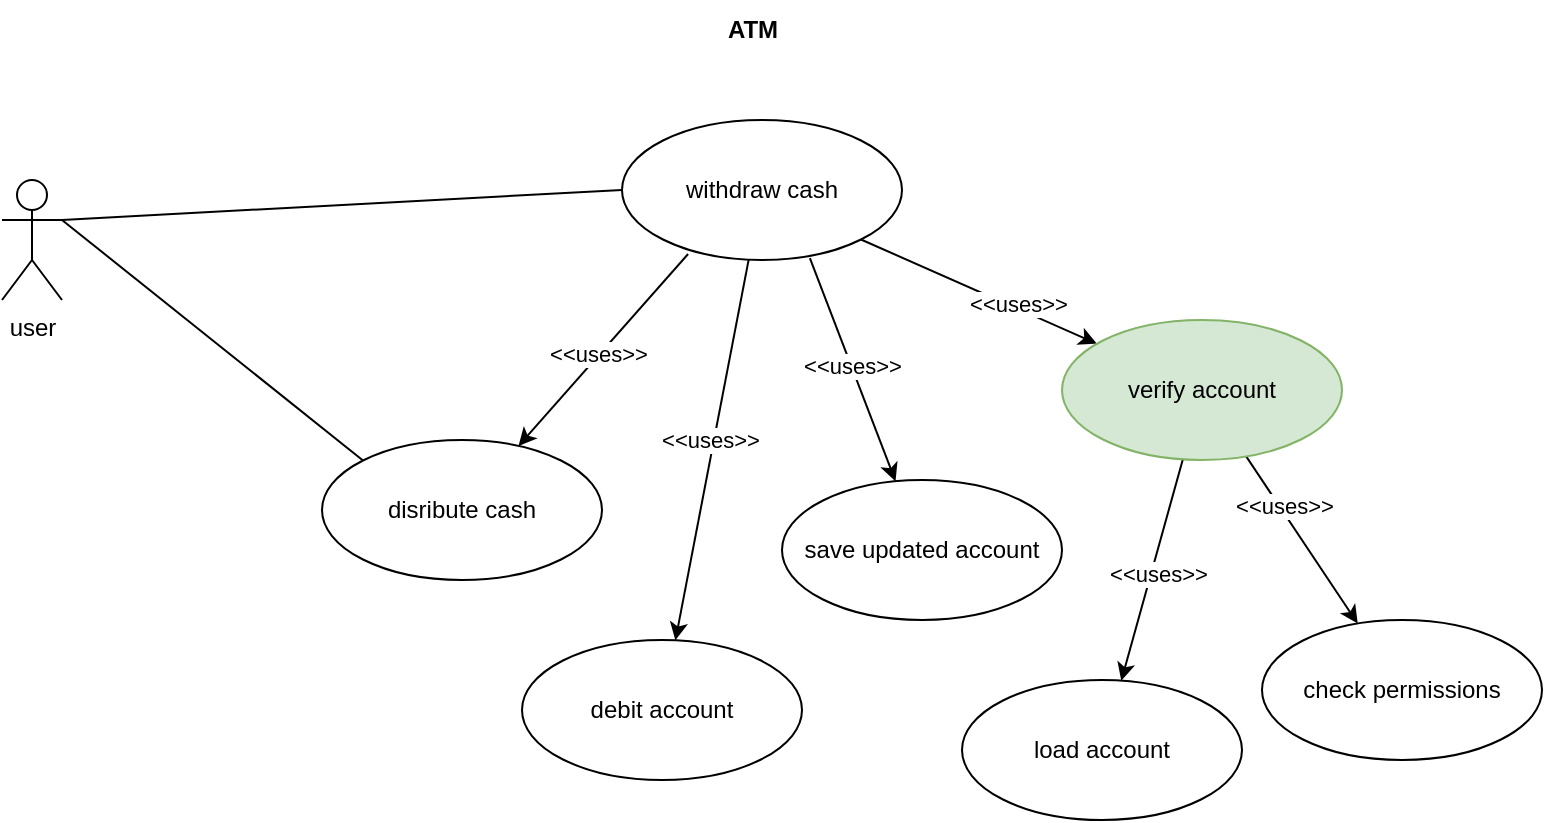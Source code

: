 <mxfile version="22.0.2" type="device">
  <diagram name="Page-1" id="V1ghI25NFUW4d5NA44x3">
    <mxGraphModel dx="2245" dy="787" grid="1" gridSize="10" guides="1" tooltips="1" connect="1" arrows="1" fold="1" page="1" pageScale="1" pageWidth="827" pageHeight="1169" math="0" shadow="0">
      <root>
        <mxCell id="0" />
        <mxCell id="1" parent="0" />
        <mxCell id="XmPDaHnqyTLfZXPVpX8O-32" style="edgeStyle=none;shape=connector;rounded=0;orthogonalLoop=1;jettySize=auto;html=1;exitX=1;exitY=0.333;exitDx=0;exitDy=0;exitPerimeter=0;entryX=0;entryY=0.5;entryDx=0;entryDy=0;labelBackgroundColor=default;strokeColor=default;align=center;verticalAlign=middle;fontFamily=Helvetica;fontSize=11;fontColor=default;endArrow=none;endFill=0;" edge="1" parent="1" source="XmPDaHnqyTLfZXPVpX8O-1" target="XmPDaHnqyTLfZXPVpX8O-4">
          <mxGeometry relative="1" as="geometry" />
        </mxCell>
        <mxCell id="XmPDaHnqyTLfZXPVpX8O-33" style="edgeStyle=none;shape=connector;rounded=0;orthogonalLoop=1;jettySize=auto;html=1;exitX=1;exitY=0.333;exitDx=0;exitDy=0;exitPerimeter=0;entryX=0;entryY=0;entryDx=0;entryDy=0;labelBackgroundColor=default;strokeColor=default;align=center;verticalAlign=middle;fontFamily=Helvetica;fontSize=11;fontColor=default;endArrow=none;endFill=0;" edge="1" parent="1" source="XmPDaHnqyTLfZXPVpX8O-1" target="XmPDaHnqyTLfZXPVpX8O-17">
          <mxGeometry relative="1" as="geometry" />
        </mxCell>
        <mxCell id="XmPDaHnqyTLfZXPVpX8O-1" value="user" style="shape=umlActor;html=1;verticalLabelPosition=bottom;verticalAlign=top;align=center;" vertex="1" parent="1">
          <mxGeometry x="-230" y="130" width="30" height="60" as="geometry" />
        </mxCell>
        <mxCell id="XmPDaHnqyTLfZXPVpX8O-7" value="" style="rounded=0;orthogonalLoop=1;jettySize=auto;html=1;exitX=1;exitY=1;exitDx=0;exitDy=0;" edge="1" parent="1" source="XmPDaHnqyTLfZXPVpX8O-4" target="XmPDaHnqyTLfZXPVpX8O-6">
          <mxGeometry relative="1" as="geometry" />
        </mxCell>
        <mxCell id="XmPDaHnqyTLfZXPVpX8O-8" value="&amp;lt;&amp;lt;uses&amp;gt;&amp;gt;" style="edgeLabel;html=1;align=center;verticalAlign=middle;resizable=0;points=[];" vertex="1" connectable="0" parent="XmPDaHnqyTLfZXPVpX8O-7">
          <mxGeometry x="0.311" y="2" relative="1" as="geometry">
            <mxPoint as="offset" />
          </mxGeometry>
        </mxCell>
        <mxCell id="XmPDaHnqyTLfZXPVpX8O-10" value="" style="rounded=0;orthogonalLoop=1;jettySize=auto;html=1;" edge="1" parent="1" source="XmPDaHnqyTLfZXPVpX8O-4" target="XmPDaHnqyTLfZXPVpX8O-9">
          <mxGeometry relative="1" as="geometry" />
        </mxCell>
        <mxCell id="XmPDaHnqyTLfZXPVpX8O-11" value="&amp;lt;&amp;lt;uses&amp;gt;&amp;gt;" style="edgeLabel;html=1;align=center;verticalAlign=middle;resizable=0;points=[];" vertex="1" connectable="0" parent="XmPDaHnqyTLfZXPVpX8O-10">
          <mxGeometry x="-0.05" y="-2" relative="1" as="geometry">
            <mxPoint as="offset" />
          </mxGeometry>
        </mxCell>
        <mxCell id="XmPDaHnqyTLfZXPVpX8O-15" style="rounded=0;orthogonalLoop=1;jettySize=auto;html=1;exitX=0.671;exitY=0.986;exitDx=0;exitDy=0;exitPerimeter=0;" edge="1" parent="1" source="XmPDaHnqyTLfZXPVpX8O-4" target="XmPDaHnqyTLfZXPVpX8O-14">
          <mxGeometry relative="1" as="geometry" />
        </mxCell>
        <mxCell id="XmPDaHnqyTLfZXPVpX8O-16" value="&amp;lt;&amp;lt;uses&amp;gt;&amp;gt;" style="edgeLabel;html=1;align=center;verticalAlign=middle;resizable=0;points=[];" vertex="1" connectable="0" parent="XmPDaHnqyTLfZXPVpX8O-15">
          <mxGeometry x="-0.036" y="-1" relative="1" as="geometry">
            <mxPoint x="1" as="offset" />
          </mxGeometry>
        </mxCell>
        <mxCell id="XmPDaHnqyTLfZXPVpX8O-18" style="rounded=0;orthogonalLoop=1;jettySize=auto;html=1;exitX=0.236;exitY=0.957;exitDx=0;exitDy=0;exitPerimeter=0;" edge="1" parent="1" source="XmPDaHnqyTLfZXPVpX8O-4" target="XmPDaHnqyTLfZXPVpX8O-17">
          <mxGeometry relative="1" as="geometry" />
        </mxCell>
        <mxCell id="XmPDaHnqyTLfZXPVpX8O-21" value="&amp;lt;&amp;lt;uses&amp;gt;&amp;gt;" style="edgeLabel;html=1;align=center;verticalAlign=middle;resizable=0;points=[];" vertex="1" connectable="0" parent="XmPDaHnqyTLfZXPVpX8O-18">
          <mxGeometry x="0.043" y="-1" relative="1" as="geometry">
            <mxPoint as="offset" />
          </mxGeometry>
        </mxCell>
        <mxCell id="XmPDaHnqyTLfZXPVpX8O-4" value="withdraw cash" style="ellipse;whiteSpace=wrap;html=1;" vertex="1" parent="1">
          <mxGeometry x="80" y="100" width="140" height="70" as="geometry" />
        </mxCell>
        <mxCell id="XmPDaHnqyTLfZXPVpX8O-5" value="&lt;b&gt;ATM&lt;/b&gt;" style="text;html=1;align=center;verticalAlign=middle;resizable=0;points=[];autosize=1;strokeColor=none;fillColor=none;" vertex="1" parent="1">
          <mxGeometry x="120" y="40" width="50" height="30" as="geometry" />
        </mxCell>
        <mxCell id="XmPDaHnqyTLfZXPVpX8O-27" value="" style="edgeStyle=none;shape=connector;rounded=0;orthogonalLoop=1;jettySize=auto;html=1;labelBackgroundColor=default;strokeColor=default;align=center;verticalAlign=middle;fontFamily=Helvetica;fontSize=11;fontColor=default;endArrow=classic;" edge="1" parent="1" source="XmPDaHnqyTLfZXPVpX8O-6" target="XmPDaHnqyTLfZXPVpX8O-26">
          <mxGeometry relative="1" as="geometry" />
        </mxCell>
        <mxCell id="XmPDaHnqyTLfZXPVpX8O-30" value="&amp;lt;&amp;lt;uses&amp;gt;&amp;gt;" style="edgeLabel;html=1;align=center;verticalAlign=middle;resizable=0;points=[];fontSize=11;fontFamily=Helvetica;fontColor=default;" vertex="1" connectable="0" parent="XmPDaHnqyTLfZXPVpX8O-27">
          <mxGeometry x="0.02" y="3" relative="1" as="geometry">
            <mxPoint as="offset" />
          </mxGeometry>
        </mxCell>
        <mxCell id="XmPDaHnqyTLfZXPVpX8O-29" value="" style="edgeStyle=none;shape=connector;rounded=0;orthogonalLoop=1;jettySize=auto;html=1;labelBackgroundColor=default;strokeColor=default;align=center;verticalAlign=middle;fontFamily=Helvetica;fontSize=11;fontColor=default;endArrow=classic;" edge="1" parent="1" source="XmPDaHnqyTLfZXPVpX8O-6" target="XmPDaHnqyTLfZXPVpX8O-28">
          <mxGeometry relative="1" as="geometry" />
        </mxCell>
        <mxCell id="XmPDaHnqyTLfZXPVpX8O-31" value="&amp;lt;&amp;lt;uses&amp;gt;&amp;gt;" style="edgeLabel;html=1;align=center;verticalAlign=middle;resizable=0;points=[];fontSize=11;fontFamily=Helvetica;fontColor=default;" vertex="1" connectable="0" parent="XmPDaHnqyTLfZXPVpX8O-29">
          <mxGeometry x="-0.38" y="2" relative="1" as="geometry">
            <mxPoint as="offset" />
          </mxGeometry>
        </mxCell>
        <mxCell id="XmPDaHnqyTLfZXPVpX8O-6" value="verify account" style="ellipse;whiteSpace=wrap;html=1;fillColor=#d5e8d4;strokeColor=#82b366;" vertex="1" parent="1">
          <mxGeometry x="300" y="200" width="140" height="70" as="geometry" />
        </mxCell>
        <mxCell id="XmPDaHnqyTLfZXPVpX8O-9" value="debit account" style="ellipse;whiteSpace=wrap;html=1;" vertex="1" parent="1">
          <mxGeometry x="30" y="360" width="140" height="70" as="geometry" />
        </mxCell>
        <mxCell id="XmPDaHnqyTLfZXPVpX8O-14" value="save updated account" style="ellipse;whiteSpace=wrap;html=1;" vertex="1" parent="1">
          <mxGeometry x="160" y="280" width="140" height="70" as="geometry" />
        </mxCell>
        <mxCell id="XmPDaHnqyTLfZXPVpX8O-17" value="disribute cash" style="ellipse;whiteSpace=wrap;html=1;" vertex="1" parent="1">
          <mxGeometry x="-70" y="260" width="140" height="70" as="geometry" />
        </mxCell>
        <mxCell id="XmPDaHnqyTLfZXPVpX8O-26" value="load account" style="ellipse;whiteSpace=wrap;html=1;" vertex="1" parent="1">
          <mxGeometry x="250" y="380" width="140" height="70" as="geometry" />
        </mxCell>
        <mxCell id="XmPDaHnqyTLfZXPVpX8O-28" value="check permissions" style="ellipse;whiteSpace=wrap;html=1;" vertex="1" parent="1">
          <mxGeometry x="400" y="350" width="140" height="70" as="geometry" />
        </mxCell>
      </root>
    </mxGraphModel>
  </diagram>
</mxfile>
